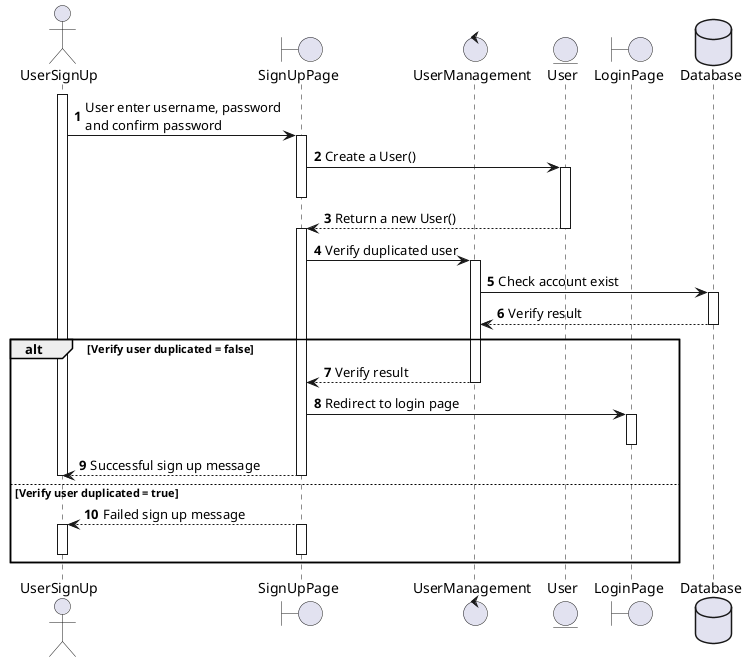 @startuml Registration flow

actor UserSignUp
boundary SignUpPage
control UserManagement
entity User
boundary LoginPage
database Database

autonumber
activate UserSignUp
UserSignUp -> SignUpPage: User enter username, password \nand confirm password
activate SignUpPage
SignUpPage -> User: Create a User()
activate User
deactivate SignUpPage
User --> SignUpPage: Return a new User()
deactivate User
activate SignUpPage
SignUpPage -> UserManagement: Verify duplicated user
activate UserManagement
UserManagement -> Database: Check account exist
activate Database
Database --> UserManagement: Verify result
deactivate Database

alt Verify user duplicated = false
  UserManagement --> SignUpPage: Verify result
  deactivate UserManagement
  SignUpPage -> LoginPage: Redirect to login page
  activate LoginPage
  deactivate LoginPage
  SignUpPage --> UserSignUp: Successful sign up message
  deactivate SignUpPage
  deactivate UserSignUp
else Verify user duplicated = true
  SignUpPage --> UserSignUp: Failed sign up message
  activate SignUpPage
  deactivate SignUpPage
  activate UserSignUp
  deactivate UserSignUp
end

@enduml